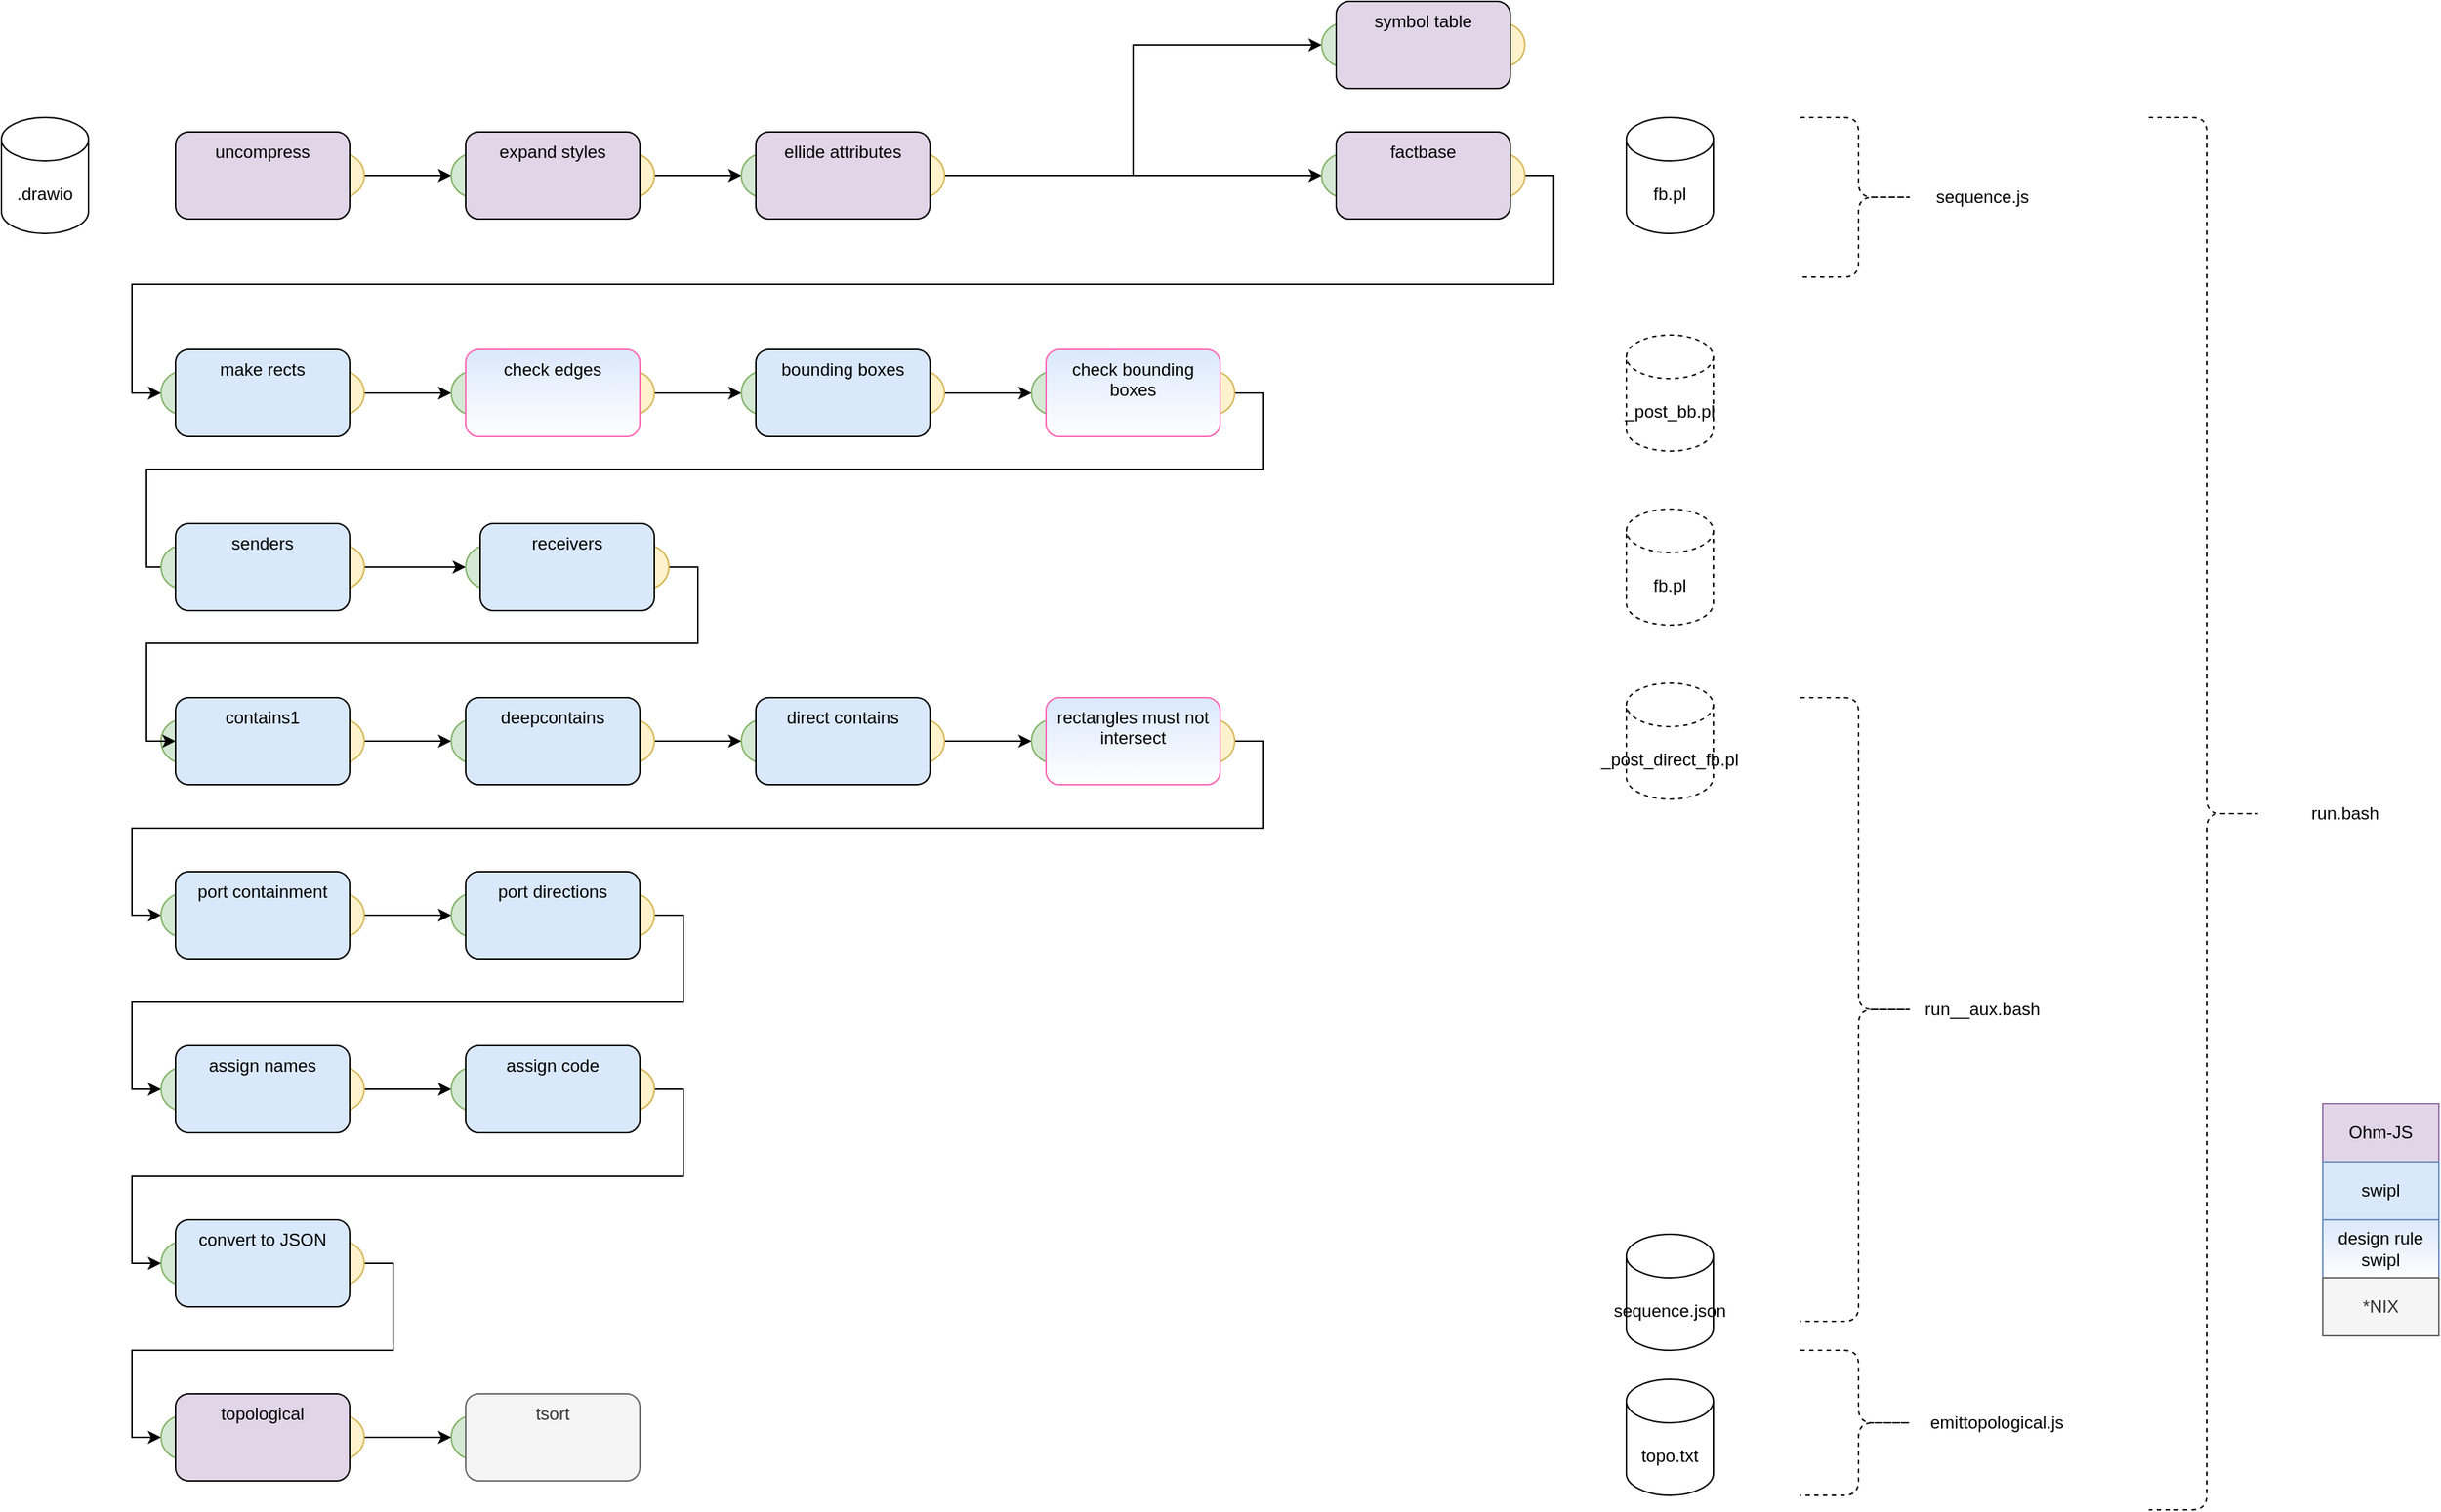 <mxfile version="14.6.13" type="device"><diagram id="ZqXf5tlM1mfwnZKgCZ9A" name="Page-1"><mxGraphModel dx="1580" dy="1151" grid="1" gridSize="10" guides="1" tooltips="1" connect="1" arrows="1" fold="1" page="1" pageScale="1" pageWidth="1100" pageHeight="850" math="0" shadow="0"><root><mxCell id="0"/><mxCell id="1" parent="0"/><mxCell id="-kzl4sf7YSM1qK6IzmQz-1" value=".drawio" style="shape=cylinder3;whiteSpace=wrap;html=1;boundedLbl=1;backgroundOutline=1;size=15;" vertex="1" parent="1"><mxGeometry x="80" y="160" width="60" height="80" as="geometry"/></mxCell><mxCell id="-kzl4sf7YSM1qK6IzmQz-79" style="edgeStyle=orthogonalEdgeStyle;rounded=0;orthogonalLoop=1;jettySize=auto;html=1;entryX=0;entryY=0.5;entryDx=0;entryDy=0;" edge="1" parent="1" source="-kzl4sf7YSM1qK6IzmQz-3" target="-kzl4sf7YSM1qK6IzmQz-47"><mxGeometry relative="1" as="geometry"/></mxCell><mxCell id="-kzl4sf7YSM1qK6IzmQz-78" style="edgeStyle=orthogonalEdgeStyle;rounded=0;orthogonalLoop=1;jettySize=auto;html=1;exitX=1;exitY=0.5;exitDx=0;exitDy=0;" edge="1" parent="1" source="-kzl4sf7YSM1qK6IzmQz-41" target="-kzl4sf7YSM1qK6IzmQz-46"><mxGeometry relative="1" as="geometry"/></mxCell><mxCell id="-kzl4sf7YSM1qK6IzmQz-41" value="" style="ellipse;whiteSpace=wrap;html=1;aspect=fixed;fillColor=#fff2cc;align=center;strokeColor=#d6b656;textOpacity=50;verticalAlign=top;" vertex="1" parent="1"><mxGeometry x="300" y="185" width="30" height="30" as="geometry"/></mxCell><mxCell id="-kzl4sf7YSM1qK6IzmQz-42" value="" style="ellipse;whiteSpace=wrap;html=1;aspect=fixed;fillColor=#fff2cc;align=center;strokeColor=#d6b656;textOpacity=50;verticalAlign=top;" vertex="1" parent="1"><mxGeometry x="500" y="185" width="30" height="30" as="geometry"/></mxCell><mxCell id="-kzl4sf7YSM1qK6IzmQz-81" style="edgeStyle=orthogonalEdgeStyle;rounded=0;orthogonalLoop=1;jettySize=auto;html=1;exitX=1;exitY=0.5;exitDx=0;exitDy=0;entryX=0;entryY=0.5;entryDx=0;entryDy=0;" edge="1" parent="1" source="-kzl4sf7YSM1qK6IzmQz-43" target="-kzl4sf7YSM1qK6IzmQz-48"><mxGeometry relative="1" as="geometry"/></mxCell><mxCell id="-kzl4sf7YSM1qK6IzmQz-144" style="edgeStyle=orthogonalEdgeStyle;rounded=0;orthogonalLoop=1;jettySize=auto;html=1;exitX=1;exitY=0.5;exitDx=0;exitDy=0;entryX=0;entryY=0.5;entryDx=0;entryDy=0;" edge="1" parent="1" source="-kzl4sf7YSM1qK6IzmQz-43" target="-kzl4sf7YSM1qK6IzmQz-49"><mxGeometry relative="1" as="geometry"/></mxCell><mxCell id="-kzl4sf7YSM1qK6IzmQz-43" value="" style="ellipse;whiteSpace=wrap;html=1;aspect=fixed;fillColor=#fff2cc;align=center;strokeColor=#d6b656;textOpacity=50;verticalAlign=top;" vertex="1" parent="1"><mxGeometry x="700" y="185" width="30" height="30" as="geometry"/></mxCell><mxCell id="-kzl4sf7YSM1qK6IzmQz-44" value="" style="ellipse;whiteSpace=wrap;html=1;aspect=fixed;fillColor=#fff2cc;align=center;strokeColor=#d6b656;textOpacity=50;verticalAlign=top;" vertex="1" parent="1"><mxGeometry x="1100" y="95" width="30" height="30" as="geometry"/></mxCell><mxCell id="-kzl4sf7YSM1qK6IzmQz-100" style="edgeStyle=orthogonalEdgeStyle;rounded=0;orthogonalLoop=1;jettySize=auto;html=1;exitX=1;exitY=0.5;exitDx=0;exitDy=0;entryX=0;entryY=0.5;entryDx=0;entryDy=0;" edge="1" parent="1" source="-kzl4sf7YSM1qK6IzmQz-45" target="-kzl4sf7YSM1qK6IzmQz-54"><mxGeometry relative="1" as="geometry"/></mxCell><mxCell id="-kzl4sf7YSM1qK6IzmQz-45" value="" style="ellipse;whiteSpace=wrap;html=1;aspect=fixed;fillColor=#fff2cc;align=center;strokeColor=#d6b656;textOpacity=50;verticalAlign=top;" vertex="1" parent="1"><mxGeometry x="1100" y="185" width="30" height="30" as="geometry"/></mxCell><mxCell id="-kzl4sf7YSM1qK6IzmQz-46" value="" style="ellipse;whiteSpace=wrap;html=1;aspect=fixed;fillColor=#d5e8d4;align=center;strokeColor=#82b366;textOpacity=50;verticalAlign=top;" vertex="1" parent="1"><mxGeometry x="390" y="185" width="30" height="30" as="geometry"/></mxCell><mxCell id="-kzl4sf7YSM1qK6IzmQz-47" value="" style="ellipse;whiteSpace=wrap;html=1;aspect=fixed;fillColor=#d5e8d4;align=center;strokeColor=#82b366;textOpacity=50;verticalAlign=top;" vertex="1" parent="1"><mxGeometry x="590" y="185" width="30" height="30" as="geometry"/></mxCell><mxCell id="-kzl4sf7YSM1qK6IzmQz-48" value="" style="ellipse;whiteSpace=wrap;html=1;aspect=fixed;fillColor=#d5e8d4;align=center;strokeColor=#82b366;textOpacity=50;verticalAlign=top;" vertex="1" parent="1"><mxGeometry x="990" y="95" width="30" height="30" as="geometry"/></mxCell><mxCell id="-kzl4sf7YSM1qK6IzmQz-49" value="" style="ellipse;whiteSpace=wrap;html=1;aspect=fixed;fillColor=#d5e8d4;align=center;strokeColor=#82b366;textOpacity=50;verticalAlign=top;" vertex="1" parent="1"><mxGeometry x="990" y="185" width="30" height="30" as="geometry"/></mxCell><mxCell id="-kzl4sf7YSM1qK6IzmQz-83" style="edgeStyle=orthogonalEdgeStyle;rounded=0;orthogonalLoop=1;jettySize=auto;html=1;exitX=1;exitY=0.5;exitDx=0;exitDy=0;entryX=0;entryY=0.5;entryDx=0;entryDy=0;" edge="1" parent="1" source="-kzl4sf7YSM1qK6IzmQz-50" target="-kzl4sf7YSM1qK6IzmQz-55"><mxGeometry relative="1" as="geometry"/></mxCell><mxCell id="-kzl4sf7YSM1qK6IzmQz-50" value="" style="ellipse;whiteSpace=wrap;html=1;aspect=fixed;fillColor=#fff2cc;align=center;strokeColor=#d6b656;textOpacity=50;verticalAlign=top;" vertex="1" parent="1"><mxGeometry x="300" y="335" width="30" height="30" as="geometry"/></mxCell><mxCell id="-kzl4sf7YSM1qK6IzmQz-85" style="edgeStyle=orthogonalEdgeStyle;rounded=0;orthogonalLoop=1;jettySize=auto;html=1;exitX=1;exitY=0.5;exitDx=0;exitDy=0;entryX=0;entryY=0.5;entryDx=0;entryDy=0;" edge="1" parent="1" source="-kzl4sf7YSM1qK6IzmQz-51" target="-kzl4sf7YSM1qK6IzmQz-56"><mxGeometry relative="1" as="geometry"/></mxCell><mxCell id="-kzl4sf7YSM1qK6IzmQz-51" value="" style="ellipse;whiteSpace=wrap;html=1;aspect=fixed;fillColor=#fff2cc;align=center;strokeColor=#d6b656;textOpacity=50;verticalAlign=top;" vertex="1" parent="1"><mxGeometry x="500" y="335" width="30" height="30" as="geometry"/></mxCell><mxCell id="-kzl4sf7YSM1qK6IzmQz-87" style="edgeStyle=orthogonalEdgeStyle;rounded=0;orthogonalLoop=1;jettySize=auto;html=1;exitX=1;exitY=0.5;exitDx=0;exitDy=0;" edge="1" parent="1" source="-kzl4sf7YSM1qK6IzmQz-52" target="-kzl4sf7YSM1qK6IzmQz-57"><mxGeometry relative="1" as="geometry"/></mxCell><mxCell id="-kzl4sf7YSM1qK6IzmQz-52" value="" style="ellipse;whiteSpace=wrap;html=1;aspect=fixed;fillColor=#fff2cc;align=center;strokeColor=#d6b656;textOpacity=50;verticalAlign=top;" vertex="1" parent="1"><mxGeometry x="700" y="335" width="30" height="30" as="geometry"/></mxCell><mxCell id="-kzl4sf7YSM1qK6IzmQz-139" style="edgeStyle=orthogonalEdgeStyle;rounded=0;orthogonalLoop=1;jettySize=auto;html=1;exitX=1;exitY=0.5;exitDx=0;exitDy=0;entryX=0;entryY=0.5;entryDx=0;entryDy=0;" edge="1" parent="1" source="-kzl4sf7YSM1qK6IzmQz-53" target="-kzl4sf7YSM1qK6IzmQz-114"><mxGeometry relative="1" as="geometry"/></mxCell><mxCell id="-kzl4sf7YSM1qK6IzmQz-53" value="" style="ellipse;whiteSpace=wrap;html=1;aspect=fixed;fillColor=#fff2cc;align=center;strokeColor=#d6b656;textOpacity=50;verticalAlign=top;" vertex="1" parent="1"><mxGeometry x="900" y="335" width="30" height="30" as="geometry"/></mxCell><mxCell id="-kzl4sf7YSM1qK6IzmQz-54" value="" style="ellipse;whiteSpace=wrap;html=1;aspect=fixed;fillColor=#d5e8d4;align=center;strokeColor=#82b366;textOpacity=50;verticalAlign=top;" vertex="1" parent="1"><mxGeometry x="190" y="335" width="30" height="30" as="geometry"/></mxCell><mxCell id="-kzl4sf7YSM1qK6IzmQz-55" value="" style="ellipse;whiteSpace=wrap;html=1;aspect=fixed;fillColor=#d5e8d4;align=center;strokeColor=#82b366;textOpacity=50;verticalAlign=top;" vertex="1" parent="1"><mxGeometry x="390" y="335" width="30" height="30" as="geometry"/></mxCell><mxCell id="-kzl4sf7YSM1qK6IzmQz-56" value="" style="ellipse;whiteSpace=wrap;html=1;aspect=fixed;fillColor=#d5e8d4;align=center;strokeColor=#82b366;textOpacity=50;verticalAlign=top;" vertex="1" parent="1"><mxGeometry x="590" y="335" width="30" height="30" as="geometry"/></mxCell><mxCell id="-kzl4sf7YSM1qK6IzmQz-57" value="" style="ellipse;whiteSpace=wrap;html=1;aspect=fixed;fillColor=#d5e8d4;align=center;strokeColor=#82b366;textOpacity=50;verticalAlign=top;" vertex="1" parent="1"><mxGeometry x="790" y="335" width="30" height="30" as="geometry"/></mxCell><mxCell id="-kzl4sf7YSM1qK6IzmQz-88" style="edgeStyle=orthogonalEdgeStyle;rounded=0;orthogonalLoop=1;jettySize=auto;html=1;exitX=1;exitY=0.5;exitDx=0;exitDy=0;entryX=0;entryY=0.5;entryDx=0;entryDy=0;" edge="1" parent="1" source="-kzl4sf7YSM1qK6IzmQz-58" target="-kzl4sf7YSM1qK6IzmQz-63"><mxGeometry relative="1" as="geometry"/></mxCell><mxCell id="-kzl4sf7YSM1qK6IzmQz-58" value="" style="ellipse;whiteSpace=wrap;html=1;aspect=fixed;fillColor=#fff2cc;align=center;strokeColor=#d6b656;textOpacity=50;verticalAlign=top;" vertex="1" parent="1"><mxGeometry x="300" y="575" width="30" height="30" as="geometry"/></mxCell><mxCell id="-kzl4sf7YSM1qK6IzmQz-91" style="edgeStyle=orthogonalEdgeStyle;rounded=0;orthogonalLoop=1;jettySize=auto;html=1;exitX=1;exitY=0.5;exitDx=0;exitDy=0;entryX=0;entryY=0.5;entryDx=0;entryDy=0;" edge="1" parent="1" source="-kzl4sf7YSM1qK6IzmQz-59" target="-kzl4sf7YSM1qK6IzmQz-64"><mxGeometry relative="1" as="geometry"/></mxCell><mxCell id="-kzl4sf7YSM1qK6IzmQz-59" value="" style="ellipse;whiteSpace=wrap;html=1;aspect=fixed;fillColor=#fff2cc;align=center;strokeColor=#d6b656;textOpacity=50;verticalAlign=top;" vertex="1" parent="1"><mxGeometry x="500" y="575" width="30" height="30" as="geometry"/></mxCell><mxCell id="-kzl4sf7YSM1qK6IzmQz-92" style="edgeStyle=orthogonalEdgeStyle;rounded=0;orthogonalLoop=1;jettySize=auto;html=1;exitX=1;exitY=0.5;exitDx=0;exitDy=0;entryX=0;entryY=0.5;entryDx=0;entryDy=0;" edge="1" parent="1" source="-kzl4sf7YSM1qK6IzmQz-60" target="-kzl4sf7YSM1qK6IzmQz-65"><mxGeometry relative="1" as="geometry"/></mxCell><mxCell id="-kzl4sf7YSM1qK6IzmQz-60" value="" style="ellipse;whiteSpace=wrap;html=1;aspect=fixed;fillColor=#fff2cc;align=center;strokeColor=#d6b656;textOpacity=50;verticalAlign=top;" vertex="1" parent="1"><mxGeometry x="700" y="575" width="30" height="30" as="geometry"/></mxCell><mxCell id="-kzl4sf7YSM1qK6IzmQz-98" style="edgeStyle=orthogonalEdgeStyle;rounded=0;orthogonalLoop=1;jettySize=auto;html=1;exitX=1;exitY=0.5;exitDx=0;exitDy=0;entryX=0;entryY=0.5;entryDx=0;entryDy=0;" edge="1" parent="1" source="-kzl4sf7YSM1qK6IzmQz-61" target="-kzl4sf7YSM1qK6IzmQz-68"><mxGeometry relative="1" as="geometry"/></mxCell><mxCell id="-kzl4sf7YSM1qK6IzmQz-61" value="" style="ellipse;whiteSpace=wrap;html=1;aspect=fixed;fillColor=#fff2cc;align=center;strokeColor=#d6b656;textOpacity=50;verticalAlign=top;" vertex="1" parent="1"><mxGeometry x="900" y="575" width="30" height="30" as="geometry"/></mxCell><mxCell id="-kzl4sf7YSM1qK6IzmQz-62" value="" style="ellipse;whiteSpace=wrap;html=1;aspect=fixed;fillColor=#d5e8d4;align=center;strokeColor=#82b366;textOpacity=50;verticalAlign=top;" vertex="1" parent="1"><mxGeometry x="190" y="575" width="30" height="30" as="geometry"/></mxCell><mxCell id="-kzl4sf7YSM1qK6IzmQz-63" value="" style="ellipse;whiteSpace=wrap;html=1;aspect=fixed;fillColor=#d5e8d4;align=center;strokeColor=#82b366;textOpacity=50;verticalAlign=top;" vertex="1" parent="1"><mxGeometry x="390" y="575" width="30" height="30" as="geometry"/></mxCell><mxCell id="-kzl4sf7YSM1qK6IzmQz-64" value="" style="ellipse;whiteSpace=wrap;html=1;aspect=fixed;fillColor=#d5e8d4;align=center;strokeColor=#82b366;textOpacity=50;verticalAlign=top;" vertex="1" parent="1"><mxGeometry x="590" y="575" width="30" height="30" as="geometry"/></mxCell><mxCell id="-kzl4sf7YSM1qK6IzmQz-65" value="" style="ellipse;whiteSpace=wrap;html=1;aspect=fixed;fillColor=#d5e8d4;align=center;strokeColor=#82b366;textOpacity=50;verticalAlign=top;" vertex="1" parent="1"><mxGeometry x="790" y="575" width="30" height="30" as="geometry"/></mxCell><mxCell id="-kzl4sf7YSM1qK6IzmQz-93" style="edgeStyle=orthogonalEdgeStyle;rounded=0;orthogonalLoop=1;jettySize=auto;html=1;exitX=1;exitY=0.5;exitDx=0;exitDy=0;entryX=0;entryY=0.5;entryDx=0;entryDy=0;" edge="1" parent="1" source="-kzl4sf7YSM1qK6IzmQz-66" target="-kzl4sf7YSM1qK6IzmQz-69"><mxGeometry relative="1" as="geometry"/></mxCell><mxCell id="-kzl4sf7YSM1qK6IzmQz-66" value="" style="ellipse;whiteSpace=wrap;html=1;aspect=fixed;fillColor=#fff2cc;align=center;strokeColor=#d6b656;textOpacity=50;verticalAlign=top;" vertex="1" parent="1"><mxGeometry x="300" y="695" width="30" height="30" as="geometry"/></mxCell><mxCell id="-kzl4sf7YSM1qK6IzmQz-97" style="edgeStyle=orthogonalEdgeStyle;rounded=0;orthogonalLoop=1;jettySize=auto;html=1;exitX=1;exitY=0.5;exitDx=0;exitDy=0;entryX=0;entryY=0.5;entryDx=0;entryDy=0;" edge="1" parent="1" source="-kzl4sf7YSM1qK6IzmQz-67" target="-kzl4sf7YSM1qK6IzmQz-72"><mxGeometry relative="1" as="geometry"/></mxCell><mxCell id="-kzl4sf7YSM1qK6IzmQz-67" value="" style="ellipse;whiteSpace=wrap;html=1;aspect=fixed;fillColor=#fff2cc;align=center;strokeColor=#d6b656;textOpacity=50;verticalAlign=top;" vertex="1" parent="1"><mxGeometry x="500" y="695" width="30" height="30" as="geometry"/></mxCell><mxCell id="-kzl4sf7YSM1qK6IzmQz-68" value="" style="ellipse;whiteSpace=wrap;html=1;aspect=fixed;fillColor=#d5e8d4;align=center;strokeColor=#82b366;textOpacity=50;verticalAlign=top;" vertex="1" parent="1"><mxGeometry x="190" y="695" width="30" height="30" as="geometry"/></mxCell><mxCell id="-kzl4sf7YSM1qK6IzmQz-69" value="" style="ellipse;whiteSpace=wrap;html=1;aspect=fixed;fillColor=#d5e8d4;align=center;strokeColor=#82b366;textOpacity=50;verticalAlign=top;" vertex="1" parent="1"><mxGeometry x="390" y="695" width="30" height="30" as="geometry"/></mxCell><mxCell id="-kzl4sf7YSM1qK6IzmQz-94" style="edgeStyle=orthogonalEdgeStyle;rounded=0;orthogonalLoop=1;jettySize=auto;html=1;exitX=1;exitY=0.5;exitDx=0;exitDy=0;entryX=0;entryY=0.5;entryDx=0;entryDy=0;" edge="1" parent="1" source="-kzl4sf7YSM1qK6IzmQz-70" target="-kzl4sf7YSM1qK6IzmQz-73"><mxGeometry relative="1" as="geometry"/></mxCell><mxCell id="-kzl4sf7YSM1qK6IzmQz-70" value="" style="ellipse;whiteSpace=wrap;html=1;aspect=fixed;fillColor=#fff2cc;align=center;strokeColor=#d6b656;textOpacity=50;verticalAlign=top;" vertex="1" parent="1"><mxGeometry x="300" y="815" width="30" height="30" as="geometry"/></mxCell><mxCell id="-kzl4sf7YSM1qK6IzmQz-71" value="" style="ellipse;whiteSpace=wrap;html=1;aspect=fixed;fillColor=#fff2cc;align=center;strokeColor=#d6b656;textOpacity=50;verticalAlign=top;" vertex="1" parent="1"><mxGeometry x="500" y="815" width="30" height="30" as="geometry"/></mxCell><mxCell id="-kzl4sf7YSM1qK6IzmQz-72" value="" style="ellipse;whiteSpace=wrap;html=1;aspect=fixed;fillColor=#d5e8d4;align=center;strokeColor=#82b366;textOpacity=50;verticalAlign=top;" vertex="1" parent="1"><mxGeometry x="190" y="815" width="30" height="30" as="geometry"/></mxCell><mxCell id="-kzl4sf7YSM1qK6IzmQz-73" value="" style="ellipse;whiteSpace=wrap;html=1;aspect=fixed;fillColor=#d5e8d4;align=center;strokeColor=#82b366;textOpacity=50;verticalAlign=top;" vertex="1" parent="1"><mxGeometry x="390" y="815" width="30" height="30" as="geometry"/></mxCell><mxCell id="-kzl4sf7YSM1qK6IzmQz-95" style="edgeStyle=orthogonalEdgeStyle;rounded=0;orthogonalLoop=1;jettySize=auto;html=1;exitX=1;exitY=0.5;exitDx=0;exitDy=0;entryX=0;entryY=0.5;entryDx=0;entryDy=0;" edge="1" parent="1" source="-kzl4sf7YSM1qK6IzmQz-74" target="-kzl4sf7YSM1qK6IzmQz-77"><mxGeometry relative="1" as="geometry"/></mxCell><mxCell id="-kzl4sf7YSM1qK6IzmQz-74" value="" style="ellipse;whiteSpace=wrap;html=1;aspect=fixed;fillColor=#fff2cc;align=center;strokeColor=#d6b656;textOpacity=50;verticalAlign=top;" vertex="1" parent="1"><mxGeometry x="300" y="935" width="30" height="30" as="geometry"/></mxCell><mxCell id="-kzl4sf7YSM1qK6IzmQz-76" value="" style="ellipse;whiteSpace=wrap;html=1;aspect=fixed;fillColor=#d5e8d4;align=center;strokeColor=#82b366;textOpacity=50;verticalAlign=top;" vertex="1" parent="1"><mxGeometry x="190" y="935" width="30" height="30" as="geometry"/></mxCell><mxCell id="-kzl4sf7YSM1qK6IzmQz-77" value="" style="ellipse;whiteSpace=wrap;html=1;aspect=fixed;fillColor=#d5e8d4;align=center;strokeColor=#82b366;textOpacity=50;verticalAlign=top;" vertex="1" parent="1"><mxGeometry x="190" y="1055" width="30" height="30" as="geometry"/></mxCell><mxCell id="-kzl4sf7YSM1qK6IzmQz-101" value="topo.txt" style="shape=cylinder3;whiteSpace=wrap;html=1;boundedLbl=1;backgroundOutline=1;size=15;" vertex="1" parent="1"><mxGeometry x="1200" y="1030" width="60" height="80" as="geometry"/></mxCell><mxCell id="-kzl4sf7YSM1qK6IzmQz-102" value="Ohm-JS" style="rounded=0;whiteSpace=wrap;html=1;fillColor=#e1d5e7;strokeColor=#9673a6;" vertex="1" parent="1"><mxGeometry x="1680" y="840" width="80" height="40" as="geometry"/></mxCell><mxCell id="-kzl4sf7YSM1qK6IzmQz-103" value="swipl" style="rounded=0;whiteSpace=wrap;html=1;fillColor=#dae8fc;strokeColor=#6c8ebf;" vertex="1" parent="1"><mxGeometry x="1680" y="880" width="80" height="40" as="geometry"/></mxCell><mxCell id="-kzl4sf7YSM1qK6IzmQz-104" value="design rule swipl" style="rounded=0;whiteSpace=wrap;html=1;strokeColor=#6c8ebf;fillColor=#dae8fc;gradientColor=#ffffff;" vertex="1" parent="1"><mxGeometry x="1680" y="920" width="80" height="40" as="geometry"/></mxCell><mxCell id="-kzl4sf7YSM1qK6IzmQz-37" value="convert to JSON" style="rounded=1;whiteSpace=wrap;html=1;fillColor=#dae8fc;verticalAlign=top;" vertex="1" parent="1"><mxGeometry x="200" y="920" width="120" height="60" as="geometry"/></mxCell><mxCell id="-kzl4sf7YSM1qK6IzmQz-142" style="edgeStyle=orthogonalEdgeStyle;rounded=0;orthogonalLoop=1;jettySize=auto;html=1;exitX=1;exitY=0.5;exitDx=0;exitDy=0;entryX=0;entryY=0.5;entryDx=0;entryDy=0;" edge="1" parent="1" source="-kzl4sf7YSM1qK6IzmQz-105" target="-kzl4sf7YSM1qK6IzmQz-76"><mxGeometry relative="1" as="geometry"/></mxCell><mxCell id="-kzl4sf7YSM1qK6IzmQz-105" value="" style="ellipse;whiteSpace=wrap;html=1;aspect=fixed;fillColor=#fff2cc;align=center;strokeColor=#d6b656;textOpacity=50;verticalAlign=top;" vertex="1" parent="1"><mxGeometry x="500" y="815" width="30" height="30" as="geometry"/></mxCell><mxCell id="-kzl4sf7YSM1qK6IzmQz-29" value="port containment" style="rounded=1;whiteSpace=wrap;html=1;fillColor=#dae8fc;verticalAlign=top;" vertex="1" parent="1"><mxGeometry x="200" y="680" width="120" height="60" as="geometry"/></mxCell><mxCell id="-kzl4sf7YSM1qK6IzmQz-30" value="port directions" style="rounded=1;whiteSpace=wrap;html=1;fillColor=#dae8fc;verticalAlign=top;" vertex="1" parent="1"><mxGeometry x="400" y="680" width="120" height="60" as="geometry"/></mxCell><mxCell id="-kzl4sf7YSM1qK6IzmQz-33" value="assign names" style="rounded=1;whiteSpace=wrap;html=1;fillColor=#dae8fc;verticalAlign=top;" vertex="1" parent="1"><mxGeometry x="200" y="800" width="120" height="60" as="geometry"/></mxCell><mxCell id="-kzl4sf7YSM1qK6IzmQz-34" value="assign code" style="rounded=1;whiteSpace=wrap;html=1;fillColor=#dae8fc;verticalAlign=top;" vertex="1" parent="1"><mxGeometry x="400" y="800" width="120" height="60" as="geometry"/></mxCell><mxCell id="-kzl4sf7YSM1qK6IzmQz-2" value="uncompress" style="rounded=1;whiteSpace=wrap;html=1;fillColor=#e1d5e7;verticalAlign=top;" vertex="1" parent="1"><mxGeometry x="200" y="170" width="120" height="60" as="geometry"/></mxCell><mxCell id="-kzl4sf7YSM1qK6IzmQz-4" value="ellide attributes" style="rounded=1;whiteSpace=wrap;html=1;fillColor=#e1d5e7;verticalAlign=top;" vertex="1" parent="1"><mxGeometry x="600" y="170" width="120" height="60" as="geometry"/></mxCell><mxCell id="-kzl4sf7YSM1qK6IzmQz-5" value="symbol table" style="rounded=1;whiteSpace=wrap;html=1;fillColor=#e1d5e7;verticalAlign=top;" vertex="1" parent="1"><mxGeometry x="1000" y="80" width="120" height="60" as="geometry"/></mxCell><mxCell id="-kzl4sf7YSM1qK6IzmQz-6" value="factbase" style="rounded=1;whiteSpace=wrap;html=1;fillColor=#e1d5e7;verticalAlign=top;" vertex="1" parent="1"><mxGeometry x="1000" y="170" width="120" height="60" as="geometry"/></mxCell><mxCell id="-kzl4sf7YSM1qK6IzmQz-12" value="make rects" style="rounded=1;whiteSpace=wrap;html=1;fillColor=#dae8fc;verticalAlign=top;" vertex="1" parent="1"><mxGeometry x="200" y="320" width="120" height="60" as="geometry"/></mxCell><mxCell id="-kzl4sf7YSM1qK6IzmQz-13" value="check edges" style="rounded=1;whiteSpace=wrap;html=1;verticalAlign=top;fillColor=#dae8fc;gradientColor=#ffffff;strokeColor=#FF66B3;" vertex="1" parent="1"><mxGeometry x="400" y="320" width="120" height="60" as="geometry"/></mxCell><mxCell id="-kzl4sf7YSM1qK6IzmQz-14" value="bounding boxes" style="rounded=1;whiteSpace=wrap;html=1;fillColor=#dae8fc;verticalAlign=top;" vertex="1" parent="1"><mxGeometry x="600" y="320" width="120" height="60" as="geometry"/></mxCell><mxCell id="-kzl4sf7YSM1qK6IzmQz-15" value="check bounding boxes" style="rounded=1;whiteSpace=wrap;html=1;verticalAlign=top;fillColor=#dae8fc;gradientColor=#ffffff;strokeColor=#FF66B3;" vertex="1" parent="1"><mxGeometry x="800" y="320" width="120" height="60" as="geometry"/></mxCell><mxCell id="-kzl4sf7YSM1qK6IzmQz-20" value="contains1" style="rounded=1;whiteSpace=wrap;html=1;fillColor=#dae8fc;verticalAlign=top;" vertex="1" parent="1"><mxGeometry x="200" y="560" width="120" height="60" as="geometry"/></mxCell><mxCell id="-kzl4sf7YSM1qK6IzmQz-21" value="deepcontains" style="rounded=1;whiteSpace=wrap;html=1;fillColor=#dae8fc;verticalAlign=top;" vertex="1" parent="1"><mxGeometry x="400" y="560" width="120" height="60" as="geometry"/></mxCell><mxCell id="-kzl4sf7YSM1qK6IzmQz-22" value="direct contains" style="rounded=1;whiteSpace=wrap;html=1;fillColor=#dae8fc;verticalAlign=top;" vertex="1" parent="1"><mxGeometry x="600" y="560" width="120" height="60" as="geometry"/></mxCell><mxCell id="-kzl4sf7YSM1qK6IzmQz-26" value="rectangles must not intersect" style="rounded=1;whiteSpace=wrap;html=1;verticalAlign=top;fillColor=#dae8fc;gradientColor=#ffffff;strokeColor=#FF66B3;" vertex="1" parent="1"><mxGeometry x="800" y="560" width="120" height="60" as="geometry"/></mxCell><mxCell id="-kzl4sf7YSM1qK6IzmQz-107" value="sequence.json" style="shape=cylinder3;whiteSpace=wrap;html=1;boundedLbl=1;backgroundOutline=1;size=15;" vertex="1" parent="1"><mxGeometry x="1200" y="930" width="60" height="80" as="geometry"/></mxCell><mxCell id="-kzl4sf7YSM1qK6IzmQz-108" value="fb.pl" style="shape=cylinder3;whiteSpace=wrap;html=1;boundedLbl=1;backgroundOutline=1;size=15;" vertex="1" parent="1"><mxGeometry x="1200" y="160" width="60" height="80" as="geometry"/></mxCell><mxCell id="-kzl4sf7YSM1qK6IzmQz-109" value="_post_bb.pl" style="shape=cylinder3;whiteSpace=wrap;html=1;boundedLbl=1;backgroundOutline=1;size=15;dashed=1;" vertex="1" parent="1"><mxGeometry x="1200" y="310" width="60" height="80" as="geometry"/></mxCell><mxCell id="-kzl4sf7YSM1qK6IzmQz-110" value="_post_direct_fb.pl" style="shape=cylinder3;whiteSpace=wrap;html=1;boundedLbl=1;backgroundOutline=1;size=15;dashed=1;" vertex="1" parent="1"><mxGeometry x="1200" y="550" width="60" height="80" as="geometry"/></mxCell><mxCell id="-kzl4sf7YSM1qK6IzmQz-111" value="" style="ellipse;whiteSpace=wrap;html=1;aspect=fixed;fillColor=#fff2cc;align=center;strokeColor=#d6b656;textOpacity=50;verticalAlign=top;" vertex="1" parent="1"><mxGeometry x="300" y="455" width="30" height="30" as="geometry"/></mxCell><mxCell id="-kzl4sf7YSM1qK6IzmQz-112" value="" style="ellipse;whiteSpace=wrap;html=1;aspect=fixed;fillColor=#d5e8d4;align=center;strokeColor=#82b366;textOpacity=50;verticalAlign=top;" vertex="1" parent="1"><mxGeometry x="190" y="455" width="30" height="30" as="geometry"/></mxCell><mxCell id="-kzl4sf7YSM1qK6IzmQz-119" style="edgeStyle=orthogonalEdgeStyle;rounded=0;orthogonalLoop=1;jettySize=auto;html=1;exitX=1;exitY=0.5;exitDx=0;exitDy=0;entryX=0;entryY=0.5;entryDx=0;entryDy=0;" edge="1" parent="1" source="-kzl4sf7YSM1qK6IzmQz-113" target="-kzl4sf7YSM1qK6IzmQz-116"><mxGeometry relative="1" as="geometry"/></mxCell><mxCell id="-kzl4sf7YSM1qK6IzmQz-113" value="" style="ellipse;whiteSpace=wrap;html=1;aspect=fixed;fillColor=#fff2cc;align=center;strokeColor=#d6b656;textOpacity=50;verticalAlign=top;" vertex="1" parent="1"><mxGeometry x="300" y="455" width="30" height="30" as="geometry"/></mxCell><mxCell id="-kzl4sf7YSM1qK6IzmQz-114" value="senders" style="rounded=1;whiteSpace=wrap;html=1;fillColor=#dae8fc;verticalAlign=top;" vertex="1" parent="1"><mxGeometry x="200" y="440" width="120" height="60" as="geometry"/></mxCell><mxCell id="-kzl4sf7YSM1qK6IzmQz-115" value="" style="ellipse;whiteSpace=wrap;html=1;aspect=fixed;fillColor=#fff2cc;align=center;strokeColor=#d6b656;textOpacity=50;verticalAlign=top;" vertex="1" parent="1"><mxGeometry x="510" y="455" width="30" height="30" as="geometry"/></mxCell><mxCell id="-kzl4sf7YSM1qK6IzmQz-116" value="" style="ellipse;whiteSpace=wrap;html=1;aspect=fixed;fillColor=#d5e8d4;align=center;strokeColor=#82b366;textOpacity=50;verticalAlign=top;" vertex="1" parent="1"><mxGeometry x="400" y="455" width="30" height="30" as="geometry"/></mxCell><mxCell id="-kzl4sf7YSM1qK6IzmQz-141" style="edgeStyle=orthogonalEdgeStyle;rounded=0;orthogonalLoop=1;jettySize=auto;html=1;exitX=1;exitY=0.5;exitDx=0;exitDy=0;entryX=0;entryY=0.5;entryDx=0;entryDy=0;" edge="1" parent="1" source="-kzl4sf7YSM1qK6IzmQz-117" target="-kzl4sf7YSM1qK6IzmQz-20"><mxGeometry relative="1" as="geometry"/></mxCell><mxCell id="-kzl4sf7YSM1qK6IzmQz-117" value="" style="ellipse;whiteSpace=wrap;html=1;aspect=fixed;fillColor=#fff2cc;align=center;strokeColor=#d6b656;textOpacity=50;verticalAlign=top;" vertex="1" parent="1"><mxGeometry x="510" y="455" width="30" height="30" as="geometry"/></mxCell><mxCell id="-kzl4sf7YSM1qK6IzmQz-118" value="receivers" style="rounded=1;whiteSpace=wrap;html=1;fillColor=#dae8fc;verticalAlign=top;" vertex="1" parent="1"><mxGeometry x="410" y="440" width="120" height="60" as="geometry"/></mxCell><mxCell id="-kzl4sf7YSM1qK6IzmQz-123" value="" style="ellipse;whiteSpace=wrap;html=1;aspect=fixed;fillColor=#fff2cc;align=center;strokeColor=#d6b656;textOpacity=50;verticalAlign=top;" vertex="1" parent="1"><mxGeometry x="500" y="185" width="30" height="30" as="geometry"/></mxCell><mxCell id="-kzl4sf7YSM1qK6IzmQz-3" value="expand styles" style="rounded=1;whiteSpace=wrap;html=1;fillColor=#e1d5e7;verticalAlign=top;" vertex="1" parent="1"><mxGeometry x="400" y="170" width="120" height="60" as="geometry"/></mxCell><mxCell id="-kzl4sf7YSM1qK6IzmQz-126" value="" style="shape=curlyBracket;whiteSpace=wrap;html=1;rounded=1;flipH=1;dashed=1;fillColor=#CCFFFF;gradientColor=#ffffff;" vertex="1" parent="1"><mxGeometry x="1320" y="560" width="80" height="430" as="geometry"/></mxCell><mxCell id="-kzl4sf7YSM1qK6IzmQz-127" value="" style="shape=curlyBracket;whiteSpace=wrap;html=1;rounded=1;flipH=1;dashed=1;fillColor=#CCFFFF;gradientColor=#ffffff;" vertex="1" parent="1"><mxGeometry x="1320" y="1010" width="80" height="100" as="geometry"/></mxCell><mxCell id="-kzl4sf7YSM1qK6IzmQz-128" value="" style="shape=curlyBracket;whiteSpace=wrap;html=1;rounded=1;flipH=1;dashed=1;fillColor=#CCFFFF;gradientColor=#ffffff;" vertex="1" parent="1"><mxGeometry x="1320" y="160" width="80" height="110" as="geometry"/></mxCell><mxCell id="-kzl4sf7YSM1qK6IzmQz-129" value="run__aux.bash" style="text;html=1;align=center;verticalAlign=middle;resizable=0;points=[];autosize=1;strokeColor=none;" vertex="1" parent="1"><mxGeometry x="1400" y="765" width="90" height="20" as="geometry"/></mxCell><mxCell id="-kzl4sf7YSM1qK6IzmQz-130" value="" style="shape=curlyBracket;whiteSpace=wrap;html=1;rounded=1;flipH=1;dashed=1;fillColor=#CCFFFF;gradientColor=#ffffff;" vertex="1" parent="1"><mxGeometry x="1560" y="160" width="80" height="960" as="geometry"/></mxCell><mxCell id="-kzl4sf7YSM1qK6IzmQz-131" value="run.bash" style="text;html=1;align=center;verticalAlign=middle;resizable=0;points=[];autosize=1;strokeColor=none;" vertex="1" parent="1"><mxGeometry x="1665" y="630" width="60" height="20" as="geometry"/></mxCell><mxCell id="-kzl4sf7YSM1qK6IzmQz-132" value="sequence.js" style="text;html=1;align=center;verticalAlign=middle;resizable=0;points=[];autosize=1;strokeColor=none;" vertex="1" parent="1"><mxGeometry x="1405" y="205" width="80" height="20" as="geometry"/></mxCell><mxCell id="-kzl4sf7YSM1qK6IzmQz-133" value="emittopological.js" style="text;html=1;align=center;verticalAlign=middle;resizable=0;points=[];autosize=1;strokeColor=none;" vertex="1" parent="1"><mxGeometry x="1400" y="1050" width="110" height="20" as="geometry"/></mxCell><mxCell id="-kzl4sf7YSM1qK6IzmQz-135" value="" style="ellipse;whiteSpace=wrap;html=1;aspect=fixed;fillColor=#d5e8d4;align=center;strokeColor=#82b366;textOpacity=50;verticalAlign=top;" vertex="1" parent="1"><mxGeometry x="390" y="1055" width="30" height="30" as="geometry"/></mxCell><mxCell id="-kzl4sf7YSM1qK6IzmQz-137" style="edgeStyle=orthogonalEdgeStyle;rounded=0;orthogonalLoop=1;jettySize=auto;html=1;exitX=1;exitY=0.5;exitDx=0;exitDy=0;entryX=0;entryY=0.5;entryDx=0;entryDy=0;" edge="1" parent="1" source="-kzl4sf7YSM1qK6IzmQz-136" target="-kzl4sf7YSM1qK6IzmQz-135"><mxGeometry relative="1" as="geometry"/></mxCell><mxCell id="-kzl4sf7YSM1qK6IzmQz-136" value="" style="ellipse;whiteSpace=wrap;html=1;aspect=fixed;fillColor=#fff2cc;align=center;strokeColor=#d6b656;textOpacity=50;verticalAlign=top;" vertex="1" parent="1"><mxGeometry x="300" y="1055" width="30" height="30" as="geometry"/></mxCell><mxCell id="-kzl4sf7YSM1qK6IzmQz-39" value="topological" style="rounded=1;whiteSpace=wrap;html=1;fillColor=#e1d5e7;verticalAlign=top;" vertex="1" parent="1"><mxGeometry x="200" y="1040" width="120" height="60" as="geometry"/></mxCell><mxCell id="-kzl4sf7YSM1qK6IzmQz-134" value="tsort" style="rounded=1;whiteSpace=wrap;html=1;fillColor=#f5f5f5;strokeColor=#666666;verticalAlign=top;fontColor=#333333;" vertex="1" parent="1"><mxGeometry x="400" y="1040" width="120" height="60" as="geometry"/></mxCell><mxCell id="-kzl4sf7YSM1qK6IzmQz-138" value="*NIX" style="rounded=0;whiteSpace=wrap;html=1;strokeColor=#666666;fillColor=#f5f5f5;fontColor=#333333;" vertex="1" parent="1"><mxGeometry x="1680" y="960" width="80" height="40" as="geometry"/></mxCell><mxCell id="-kzl4sf7YSM1qK6IzmQz-143" value="fb.pl" style="shape=cylinder3;whiteSpace=wrap;html=1;boundedLbl=1;backgroundOutline=1;size=15;dashed=1;" vertex="1" parent="1"><mxGeometry x="1200" y="430" width="60" height="80" as="geometry"/></mxCell></root></mxGraphModel></diagram></mxfile>